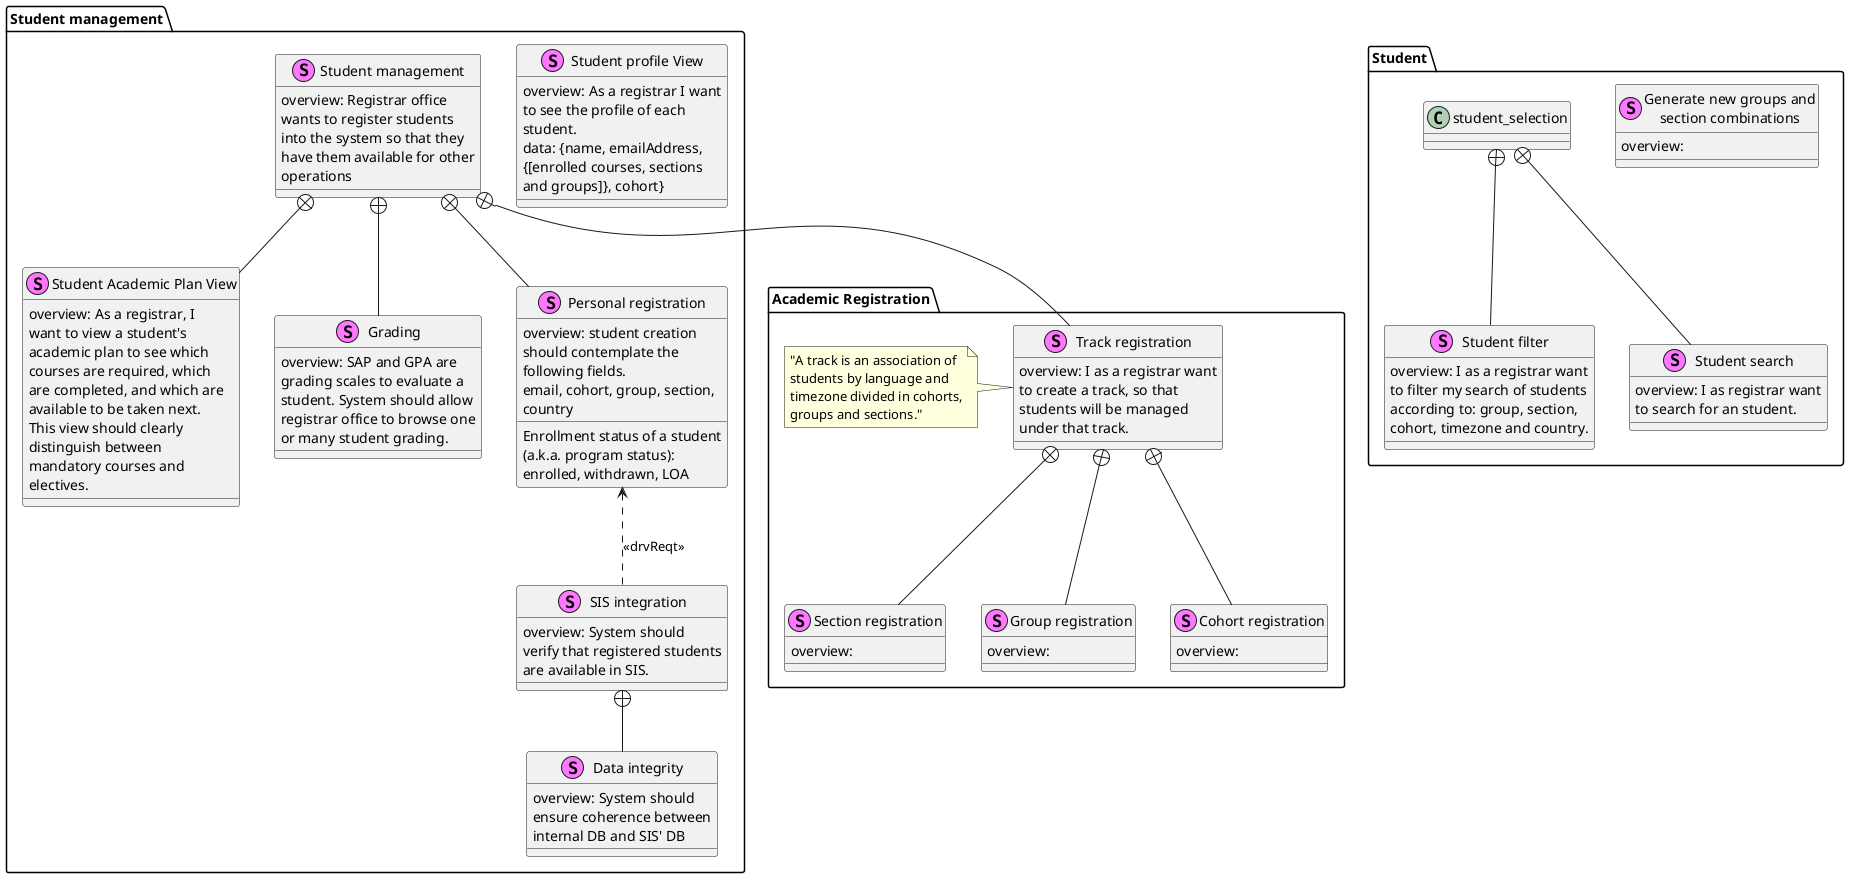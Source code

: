@startuml
skinparam wrapwidth 200
skinparam defaultFontName Helvetica

skinparam class {
    BackgroundColor<<Requirement>> Beige
}

package "Student" {
    stereotype "Generate new groups and section combinations" {
        {field} overview:
    }
    stereotype "Student filter" AS student_filter{
        {field} overview: I as a registrar want to filter my search of students according to: group, section, cohort, timezone and country.
    }
    stereotype "Student search" AS student_search {
        {field} overview: I as registrar want to search for an student.
    }
	student_selection +-- student_search
	student_selection +-- student_filter
}

package "Academic Registration" {
    stereotype "Section registration" AS reg_section {
        {field} overview:
    }
    stereotype "Group registration" AS reg_group {
        {field} overview:
    }
    stereotype "Cohort registration" AS reg_cohort {
        {field} overview:
    }
    stereotype "Track registration" AS reg_track {
        {field} overview: I as a registrar want to create a track, so that students will be managed under that track.
		'{field} Track creation involves selecting cohorts.
		'{field} Cohort creation involves selecting groups, groups are composed by sections.
    }
	reg_track +-- reg_group
	reg_track +-- reg_section
	reg_track +-- reg_cohort
	NOTE LEFT OF reg_track
		"A track is an association of students by language and timezone divided in cohorts, groups and sections."
	END NOTE
}

package "Student management" AS pck_student_mgmt{
    stereotype "Student profile View" {
        {field} overview: As a registrar I want to see the profile of each student.
        {field} data: {name, emailAddress, {[enrolled courses, sections and groups]}, cohort}
    }
    stereotype "Student Academic Plan View" AS stu_plan_view {
        {field} overview: As a registrar, I want to view a student's academic plan to see which courses are required, which are completed, and which are available to be taken next. This view should clearly distinguish between mandatory courses and electives.
    }
    stereotype "Grading" AS grading {
        {field} overview: SAP and GPA are grading scales to evaluate a student. System should allow registrar office to browse one or many student grading.
    }
    stereotype "Data integrity" AS sis_integrity {
        {field} overview: System should ensure coherence between internal DB and SIS' DB
    }
    stereotype "SIS integration" as sis {
        {field} overview: System should verify that registered students are available in SIS.
    }
    sis +-- sis_integrity
    stereotype "Personal registration" AS stu_c{
        {field} overview: student creation should contemplate the following fields.
        Enrollment status of a student (a.k.a. program status): enrolled, withdrawn, LOA
        email, cohort, group, section, country
    }
    stu_c <.. sis: <<drvReqt>>
    stereotype "Student management" AS stu_mgmt{
    ' CRUD operations with students.
        {field} overview: Registrar office wants to register students into the system so that they have them available for other operations
    }
    stu_mgmt +-- grading
    stu_mgmt +-- stu_c
	stu_mgmt +-- reg_track
    stu_mgmt +-- stu_plan_view
}

@enduml
